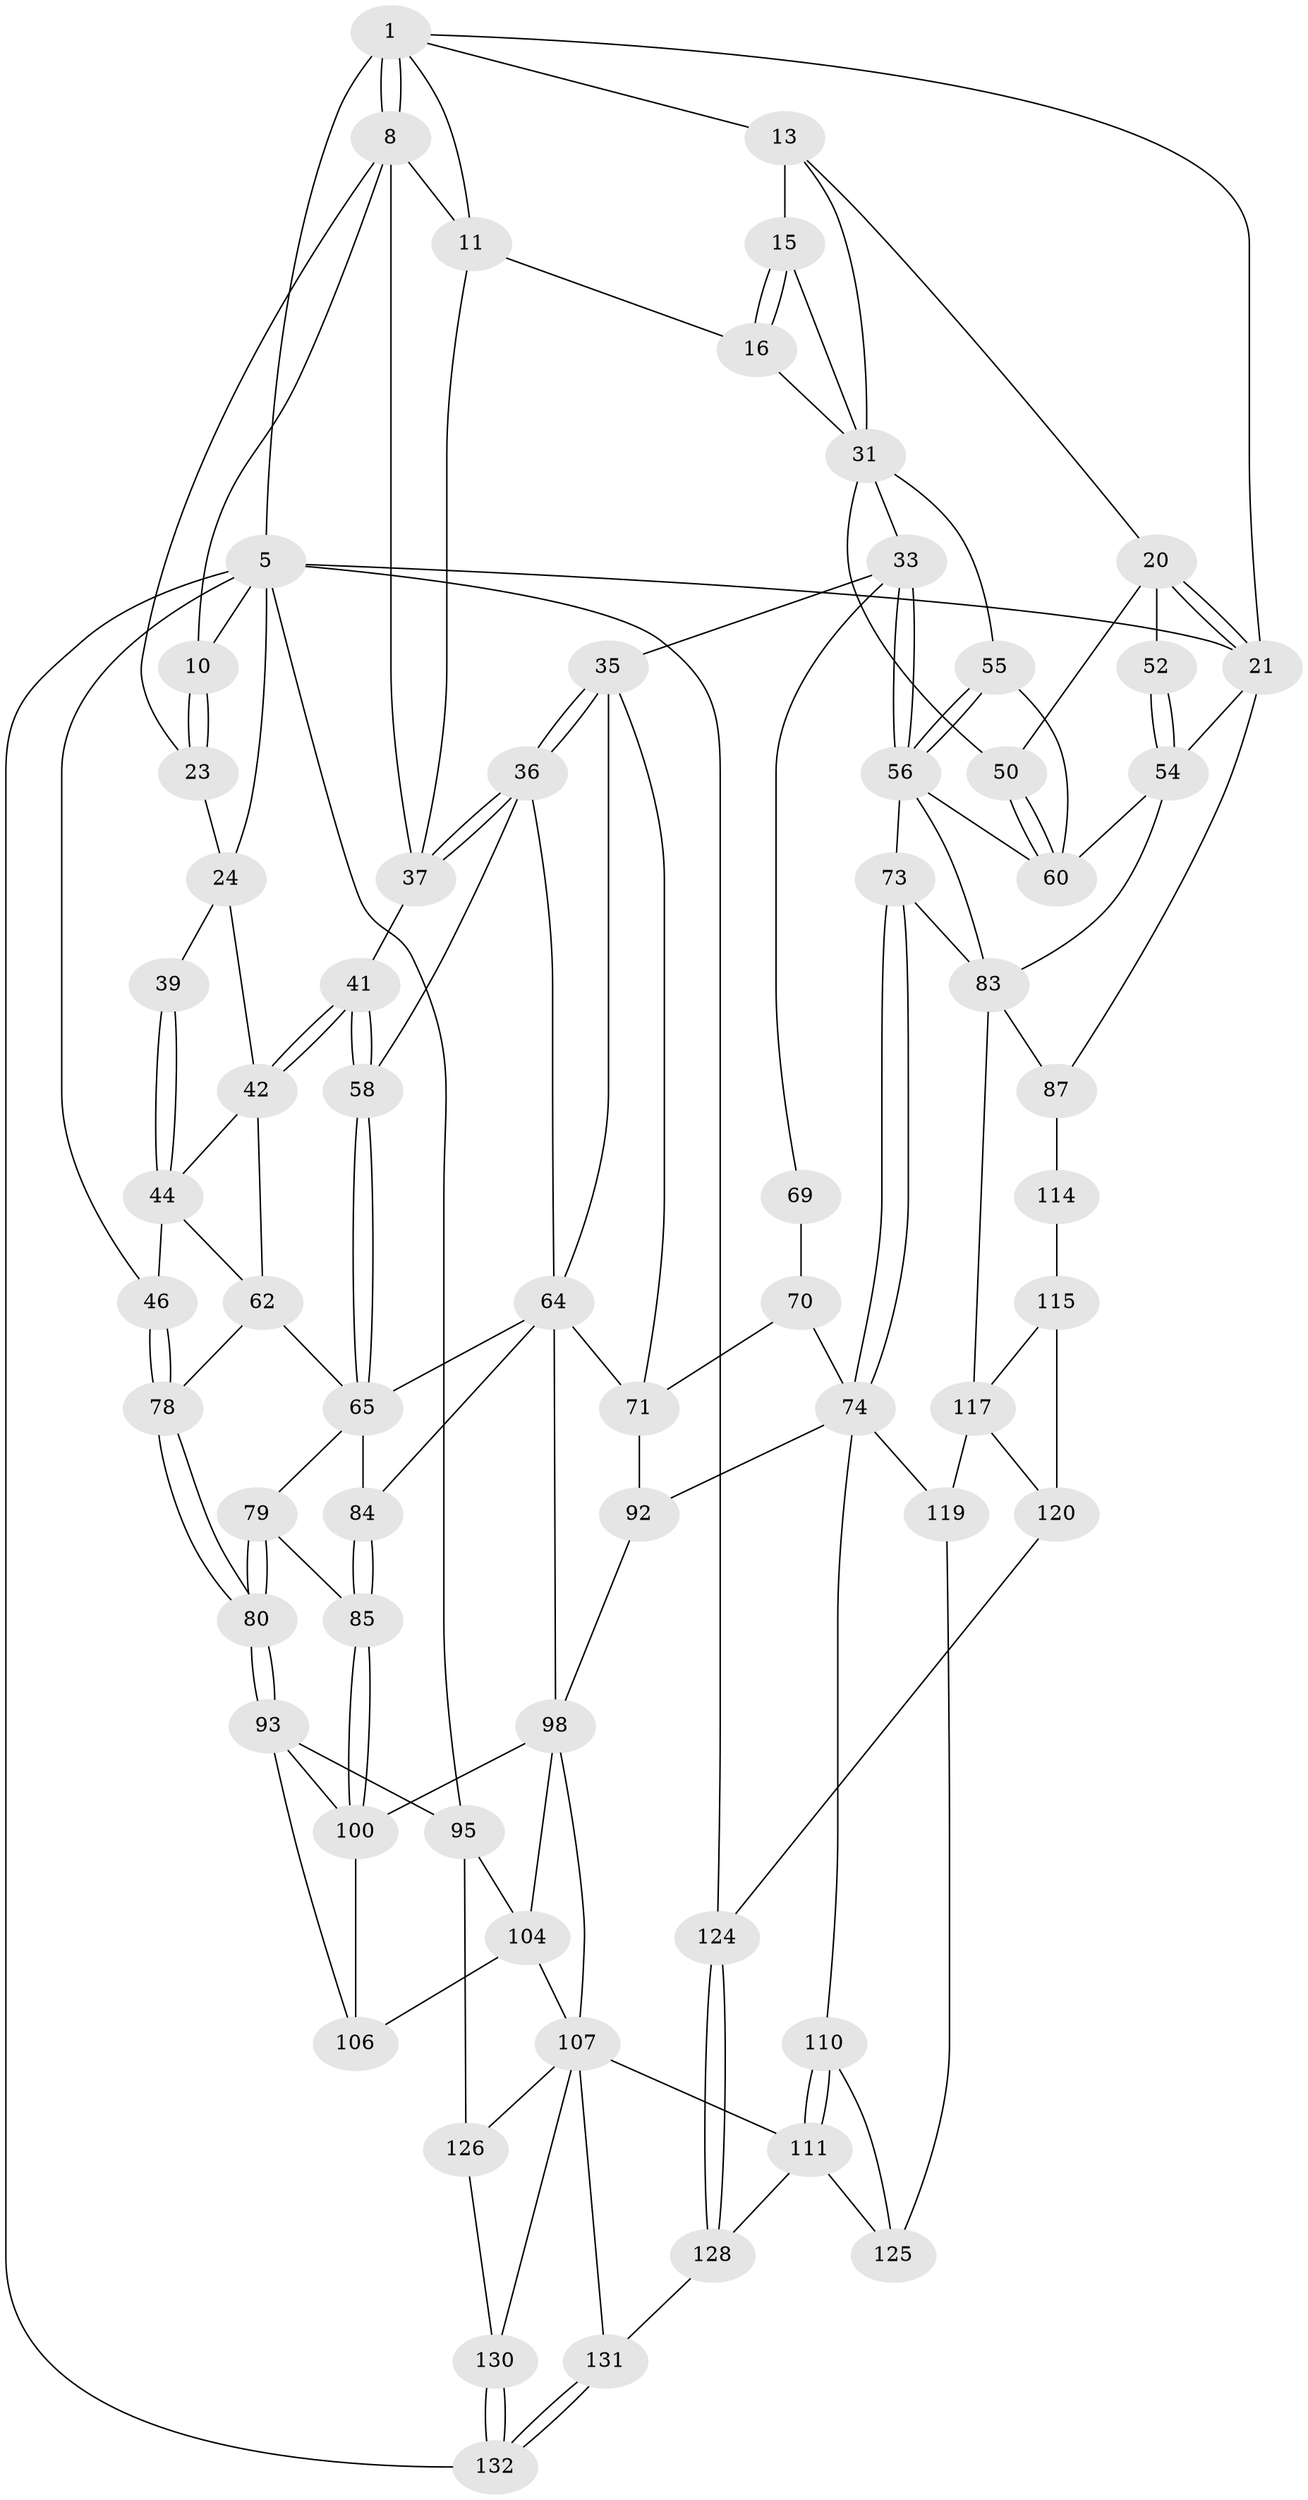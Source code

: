 // original degree distribution, {3: 0.015151515151515152, 4: 0.26515151515151514, 5: 0.4696969696969697, 6: 0.25}
// Generated by graph-tools (version 1.1) at 2025/16/03/09/25 04:16:55]
// undirected, 66 vertices, 147 edges
graph export_dot {
graph [start="1"]
  node [color=gray90,style=filled];
  1 [pos="+0.24945779111999095+0",super="+2"];
  5 [pos="+0+0",super="+27+6+97"];
  8 [pos="+0.26705092473637415+0",super="+9"];
  10 [pos="+0.1370261167527676+0.09307139120000323"];
  11 [pos="+0.49155831599238003+0.08409879665287685",super="+12"];
  13 [pos="+0.7270212222895502+0.008723092481627169",super="+19+14"];
  15 [pos="+0.7112370341557311+0.06486620588192339",super="+29"];
  16 [pos="+0.6413194469870883+0.12926124648699008"];
  20 [pos="+1+0.12604929569667928",super="+48"];
  21 [pos="+1+0.03177987512480287",super="+53"];
  23 [pos="+0.1182795719284497+0.13090715528199864"];
  24 [pos="+0.11245340147505992+0.13329487378775184",super="+25+38"];
  31 [pos="+0.70102524964797+0.2660644833200366",super="+32+47"];
  33 [pos="+0.5631775664559878+0.3087856719231736",super="+34"];
  35 [pos="+0.49314912429986696+0.2937297823397454",super="+63"];
  36 [pos="+0.4228927552273797+0.23419594142775524",super="+57"];
  37 [pos="+0.4159373681430011+0.20770835260892548",super="+40"];
  39 [pos="+0.06566244037830865+0.16340007976542728"];
  41 [pos="+0.16063315029278644+0.3269426442985656"];
  42 [pos="+0.14872623566563375+0.322965879008748",super="+43"];
  44 [pos="+0.03566615205326256+0.30787882489023216",super="+45"];
  46 [pos="+0+0.33226944820751486"];
  50 [pos="+0.7691201409488878+0.3002129244176008"];
  52 [pos="+0.9207474182163427+0.38994139477901696"];
  54 [pos="+0.9202065755676153+0.4571124424347647",super="+59"];
  55 [pos="+0.7321600688124613+0.37541566631275836"];
  56 [pos="+0.6337721659915749+0.42579958649285343",super="+72"];
  58 [pos="+0.18119025007375203+0.3493927525636613"];
  60 [pos="+0.8555272266455866+0.45002323525475474",super="+61"];
  62 [pos="+0.05312129341925855+0.43349153904001675",super="+68"];
  64 [pos="+0.34001415602147067+0.45992074126933463",super="+76"];
  65 [pos="+0.17977699443537948+0.3909244240192334",super="+66"];
  69 [pos="+0.510875528797265+0.3537977879826716"];
  70 [pos="+0.4700555607823893+0.5017986342937023",super="+75"];
  71 [pos="+0.4231904075048913+0.5017968517369029",super="+81"];
  73 [pos="+0.6192443927011293+0.6088294873785502"];
  74 [pos="+0.6135777775174159+0.6103636034962512",super="+90"];
  78 [pos="+0+0.5147405782375791"];
  79 [pos="+0.025547597879280248+0.5100317450330155"];
  80 [pos="+0+0.515464699872022"];
  83 [pos="+0.8125132212617348+0.4974480822012612",super="+88"];
  84 [pos="+0.1509228920507686+0.49101208767886084"];
  85 [pos="+0.0968434726258096+0.5648583643201398"];
  87 [pos="+0.8732114795639764+0.6749715749671977"];
  92 [pos="+0.3896616200973196+0.6239547431869502"];
  93 [pos="+0+0.5626764406173361",super="+94"];
  95 [pos="+0+1",super="+96"];
  98 [pos="+0.23707428413389783+0.6373379900800009",super="+101+99"];
  100 [pos="+0.09174132386072466+0.5856720924706",super="+102"];
  104 [pos="+0.1623481804429399+0.7134448994521273",super="+105+109"];
  106 [pos="+0.05886734860851704+0.671014814351915"];
  107 [pos="+0.3243371077854145+0.8217121013679122",super="+108+112"];
  110 [pos="+0.5103826681879938+0.7254032352417944"];
  111 [pos="+0.39402031252987085+0.8289060594738118",super="+127"];
  114 [pos="+0.8258769063087762+0.7661495564967203"];
  115 [pos="+0.775925632008291+0.7887912969261546",super="+116+121"];
  117 [pos="+0.7069905002950124+0.7658787052310758",super="+118"];
  119 [pos="+0.6669992656331961+0.8389539195139643"];
  120 [pos="+0.7243153457828714+0.8969604242247267",super="+122"];
  124 [pos="+0.8948895396225676+1"];
  125 [pos="+0.5855246102853967+0.831060216277553"];
  126 [pos="+0.13692157638402092+0.8728786024565749"];
  128 [pos="+0.5643356055161965+1"];
  130 [pos="+0.24079659604666642+0.9339858074504946"];
  131 [pos="+0.40012567313241326+1"];
  132 [pos="+0+1"];
  1 -- 8;
  1 -- 8;
  1 -- 5 [weight=2];
  1 -- 21;
  1 -- 11;
  1 -- 13;
  5 -- 46;
  5 -- 10;
  5 -- 132;
  5 -- 124;
  5 -- 95;
  5 -- 24 [weight=2];
  5 -- 21;
  8 -- 11 [weight=2];
  8 -- 37;
  8 -- 23;
  8 -- 10;
  10 -- 23;
  10 -- 23;
  11 -- 16;
  11 -- 37;
  13 -- 20;
  13 -- 15 [weight=2];
  13 -- 31;
  15 -- 16;
  15 -- 16;
  15 -- 31;
  16 -- 31;
  20 -- 21;
  20 -- 21;
  20 -- 50;
  20 -- 52 [weight=2];
  21 -- 54;
  21 -- 87;
  23 -- 24;
  24 -- 39 [weight=2];
  24 -- 42;
  31 -- 33;
  31 -- 50;
  31 -- 55;
  33 -- 56;
  33 -- 56;
  33 -- 35;
  33 -- 69;
  35 -- 36;
  35 -- 36;
  35 -- 64;
  35 -- 71;
  36 -- 37;
  36 -- 37;
  36 -- 64;
  36 -- 58;
  37 -- 41;
  39 -- 44;
  39 -- 44;
  41 -- 42;
  41 -- 42;
  41 -- 58;
  41 -- 58;
  42 -- 44;
  42 -- 62;
  44 -- 46;
  44 -- 62;
  46 -- 78;
  46 -- 78;
  50 -- 60;
  50 -- 60;
  52 -- 54;
  52 -- 54;
  54 -- 83;
  54 -- 60;
  55 -- 56;
  55 -- 56;
  55 -- 60;
  56 -- 73;
  56 -- 83;
  56 -- 60;
  58 -- 65;
  58 -- 65;
  62 -- 65;
  62 -- 78;
  64 -- 65;
  64 -- 98;
  64 -- 84;
  64 -- 71;
  65 -- 84;
  65 -- 79;
  69 -- 70 [weight=2];
  70 -- 71;
  70 -- 74;
  71 -- 92;
  73 -- 74;
  73 -- 74;
  73 -- 83;
  74 -- 92;
  74 -- 110;
  74 -- 119;
  78 -- 80;
  78 -- 80;
  79 -- 80;
  79 -- 80;
  79 -- 85;
  80 -- 93;
  80 -- 93;
  83 -- 117;
  83 -- 87;
  84 -- 85;
  84 -- 85;
  85 -- 100;
  85 -- 100;
  87 -- 114;
  92 -- 98;
  93 -- 106;
  93 -- 95;
  93 -- 100;
  95 -- 126;
  95 -- 104;
  98 -- 107;
  98 -- 104;
  98 -- 100;
  100 -- 106;
  104 -- 106;
  104 -- 107;
  107 -- 126;
  107 -- 130;
  107 -- 131;
  107 -- 111;
  110 -- 111;
  110 -- 111;
  110 -- 125;
  111 -- 128;
  111 -- 125;
  114 -- 115 [weight=2];
  115 -- 120 [weight=2];
  115 -- 117;
  117 -- 120;
  117 -- 119;
  119 -- 125;
  120 -- 124;
  124 -- 128;
  124 -- 128;
  126 -- 130;
  128 -- 131;
  130 -- 132;
  130 -- 132;
  131 -- 132;
  131 -- 132;
}
